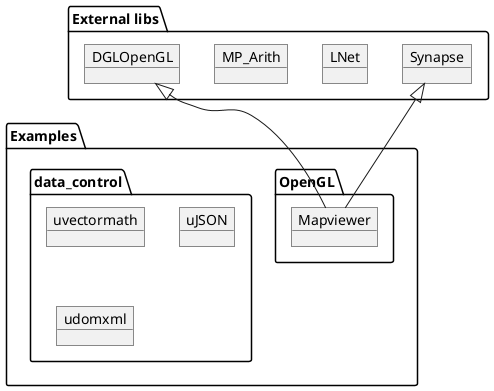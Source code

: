 'Convert to Image using: https://plantuml.com/de/
@startuml

package "Examples" {
  package "OpenGL" {
   object Mapviewer
  }
  package "data_control" {
   object uvectormath
   object uJSON
   object udomxml
  }
}

package "External libs" {
object Synapse
object LNet 
object MP_Arith
object DGLOpenGL
Synapse <|-- Mapviewer 
DGLOpenGL <|-- Mapviewer 
}


@enduml
